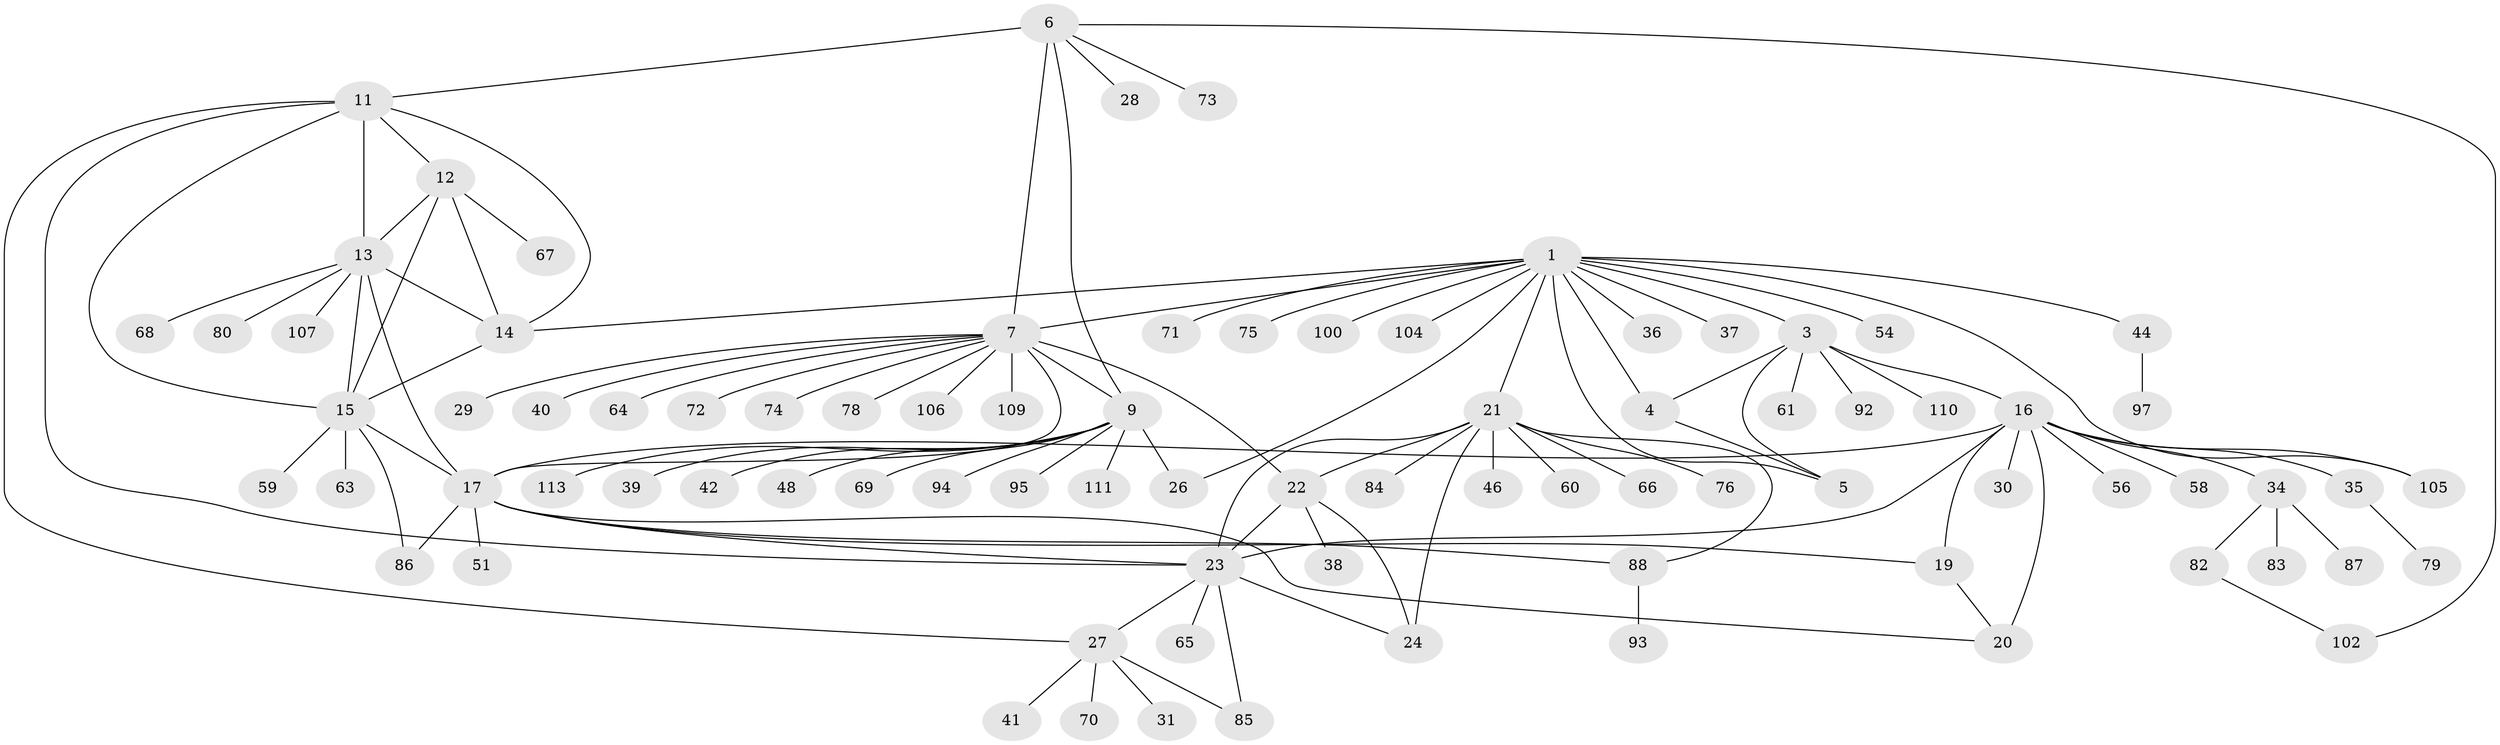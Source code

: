 // Generated by graph-tools (version 1.1) at 2025/52/02/27/25 19:52:21]
// undirected, 84 vertices, 114 edges
graph export_dot {
graph [start="1"]
  node [color=gray90,style=filled];
  1 [super="+2"];
  3 [super="+96"];
  4 [super="+45"];
  5 [super="+57"];
  6 [super="+10"];
  7 [super="+8"];
  9 [super="+62"];
  11 [super="+103"];
  12 [super="+32"];
  13 [super="+33"];
  14;
  15 [super="+53"];
  16 [super="+18"];
  17 [super="+81"];
  19 [super="+77"];
  20 [super="+112"];
  21 [super="+25"];
  22;
  23 [super="+47"];
  24;
  26;
  27 [super="+43"];
  28;
  29;
  30 [super="+49"];
  31;
  34 [super="+50"];
  35 [super="+90"];
  36;
  37;
  38 [super="+52"];
  39;
  40;
  41;
  42;
  44 [super="+55"];
  46 [super="+89"];
  48;
  51;
  54;
  56;
  58;
  59;
  60;
  61;
  63;
  64;
  65;
  66;
  67;
  68;
  69;
  70;
  71;
  72;
  73;
  74;
  75;
  76;
  78;
  79;
  80;
  82 [super="+98"];
  83;
  84 [super="+101"];
  85;
  86;
  87;
  88 [super="+91"];
  92;
  93 [super="+108"];
  94 [super="+99"];
  95;
  97;
  100;
  102;
  104;
  105;
  106;
  107;
  109;
  110;
  111;
  113;
  1 -- 3 [weight=2];
  1 -- 4 [weight=2];
  1 -- 5 [weight=2];
  1 -- 21;
  1 -- 36;
  1 -- 44;
  1 -- 71;
  1 -- 75;
  1 -- 100;
  1 -- 104;
  1 -- 105;
  1 -- 37;
  1 -- 14;
  1 -- 54;
  1 -- 26;
  1 -- 7;
  3 -- 4;
  3 -- 5;
  3 -- 16;
  3 -- 61;
  3 -- 92;
  3 -- 110;
  4 -- 5;
  6 -- 7 [weight=4];
  6 -- 9 [weight=2];
  6 -- 28;
  6 -- 73;
  6 -- 102;
  6 -- 11;
  7 -- 9 [weight=2];
  7 -- 17;
  7 -- 40;
  7 -- 64;
  7 -- 72;
  7 -- 74;
  7 -- 106;
  7 -- 109;
  7 -- 78;
  7 -- 22;
  7 -- 29;
  9 -- 26;
  9 -- 39;
  9 -- 42;
  9 -- 48;
  9 -- 69;
  9 -- 94;
  9 -- 95;
  9 -- 111;
  9 -- 113;
  11 -- 12;
  11 -- 13;
  11 -- 14;
  11 -- 15;
  11 -- 23;
  11 -- 27;
  12 -- 13;
  12 -- 14;
  12 -- 15;
  12 -- 67;
  13 -- 14;
  13 -- 15;
  13 -- 17;
  13 -- 68;
  13 -- 80;
  13 -- 107;
  14 -- 15;
  15 -- 59;
  15 -- 63;
  15 -- 86;
  15 -- 17;
  16 -- 17 [weight=2];
  16 -- 19 [weight=2];
  16 -- 20 [weight=2];
  16 -- 34;
  16 -- 35;
  16 -- 105;
  16 -- 56;
  16 -- 58;
  16 -- 30;
  16 -- 23;
  17 -- 19;
  17 -- 20;
  17 -- 23;
  17 -- 51;
  17 -- 86;
  17 -- 88;
  19 -- 20;
  21 -- 22 [weight=2];
  21 -- 23 [weight=2];
  21 -- 24 [weight=2];
  21 -- 46;
  21 -- 66;
  21 -- 84;
  21 -- 88;
  21 -- 60;
  21 -- 76;
  22 -- 23;
  22 -- 24;
  22 -- 38;
  23 -- 24;
  23 -- 27;
  23 -- 65;
  23 -- 85;
  27 -- 31;
  27 -- 41;
  27 -- 70;
  27 -- 85;
  34 -- 82;
  34 -- 83;
  34 -- 87;
  35 -- 79;
  44 -- 97;
  82 -- 102;
  88 -- 93;
}
